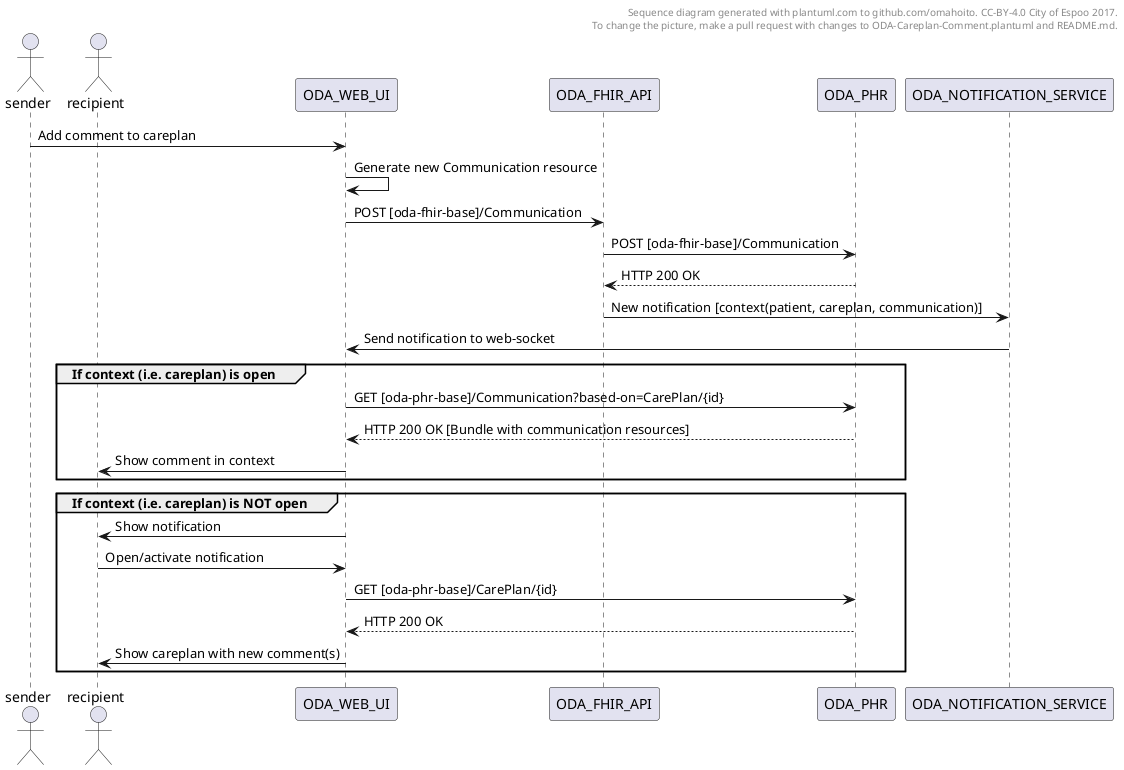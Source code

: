 @startuml 
header
Sequence diagram generated with plantuml.com to github.com/omahoito. CC-BY-4.0 City of Espoo 2017. 
To change the picture, make a pull request with changes to ODA-Careplan-Comment.plantuml and README.md.
endheader

actor sender
actor recipient
participant ODA_WEB_UI
participant ODA_FHIR_API
participant ODA_PHR
participant ODA_NOTIFICATION_SERVICE


sender -> ODA_WEB_UI: Add comment to careplan
ODA_WEB_UI -> ODA_WEB_UI: Generate new Communication resource
ODA_WEB_UI -> ODA_FHIR_API: POST [oda-fhir-base]/Communication
ODA_FHIR_API -> ODA_PHR: POST [oda-fhir-base]/Communication
ODA_PHR --> ODA_FHIR_API: HTTP 200 OK
ODA_FHIR_API -> ODA_NOTIFICATION_SERVICE: New notification [context(patient, careplan, communication)]
ODA_NOTIFICATION_SERVICE -> ODA_WEB_UI: Send notification to web-socket
group If context (i.e. careplan) is open
ODA_WEB_UI -> ODA_PHR: GET [oda-phr-base]/Communication?based-on=CarePlan/{id} 
ODA_PHR --> ODA_WEB_UI: HTTP 200 OK [Bundle with communication resources]
ODA_WEB_UI -> recipient: Show comment in context
end

group If context (i.e. careplan) is NOT open
ODA_WEB_UI -> recipient: Show notification
recipient -> ODA_WEB_UI: Open/activate notification
ODA_WEB_UI -> ODA_PHR: GET [oda-phr-base]/CarePlan/{id} 
ODA_PHR --> ODA_WEB_UI: HTTP 200 OK
ODA_WEB_UI -> recipient: Show careplan with new comment(s)
end



@enduml